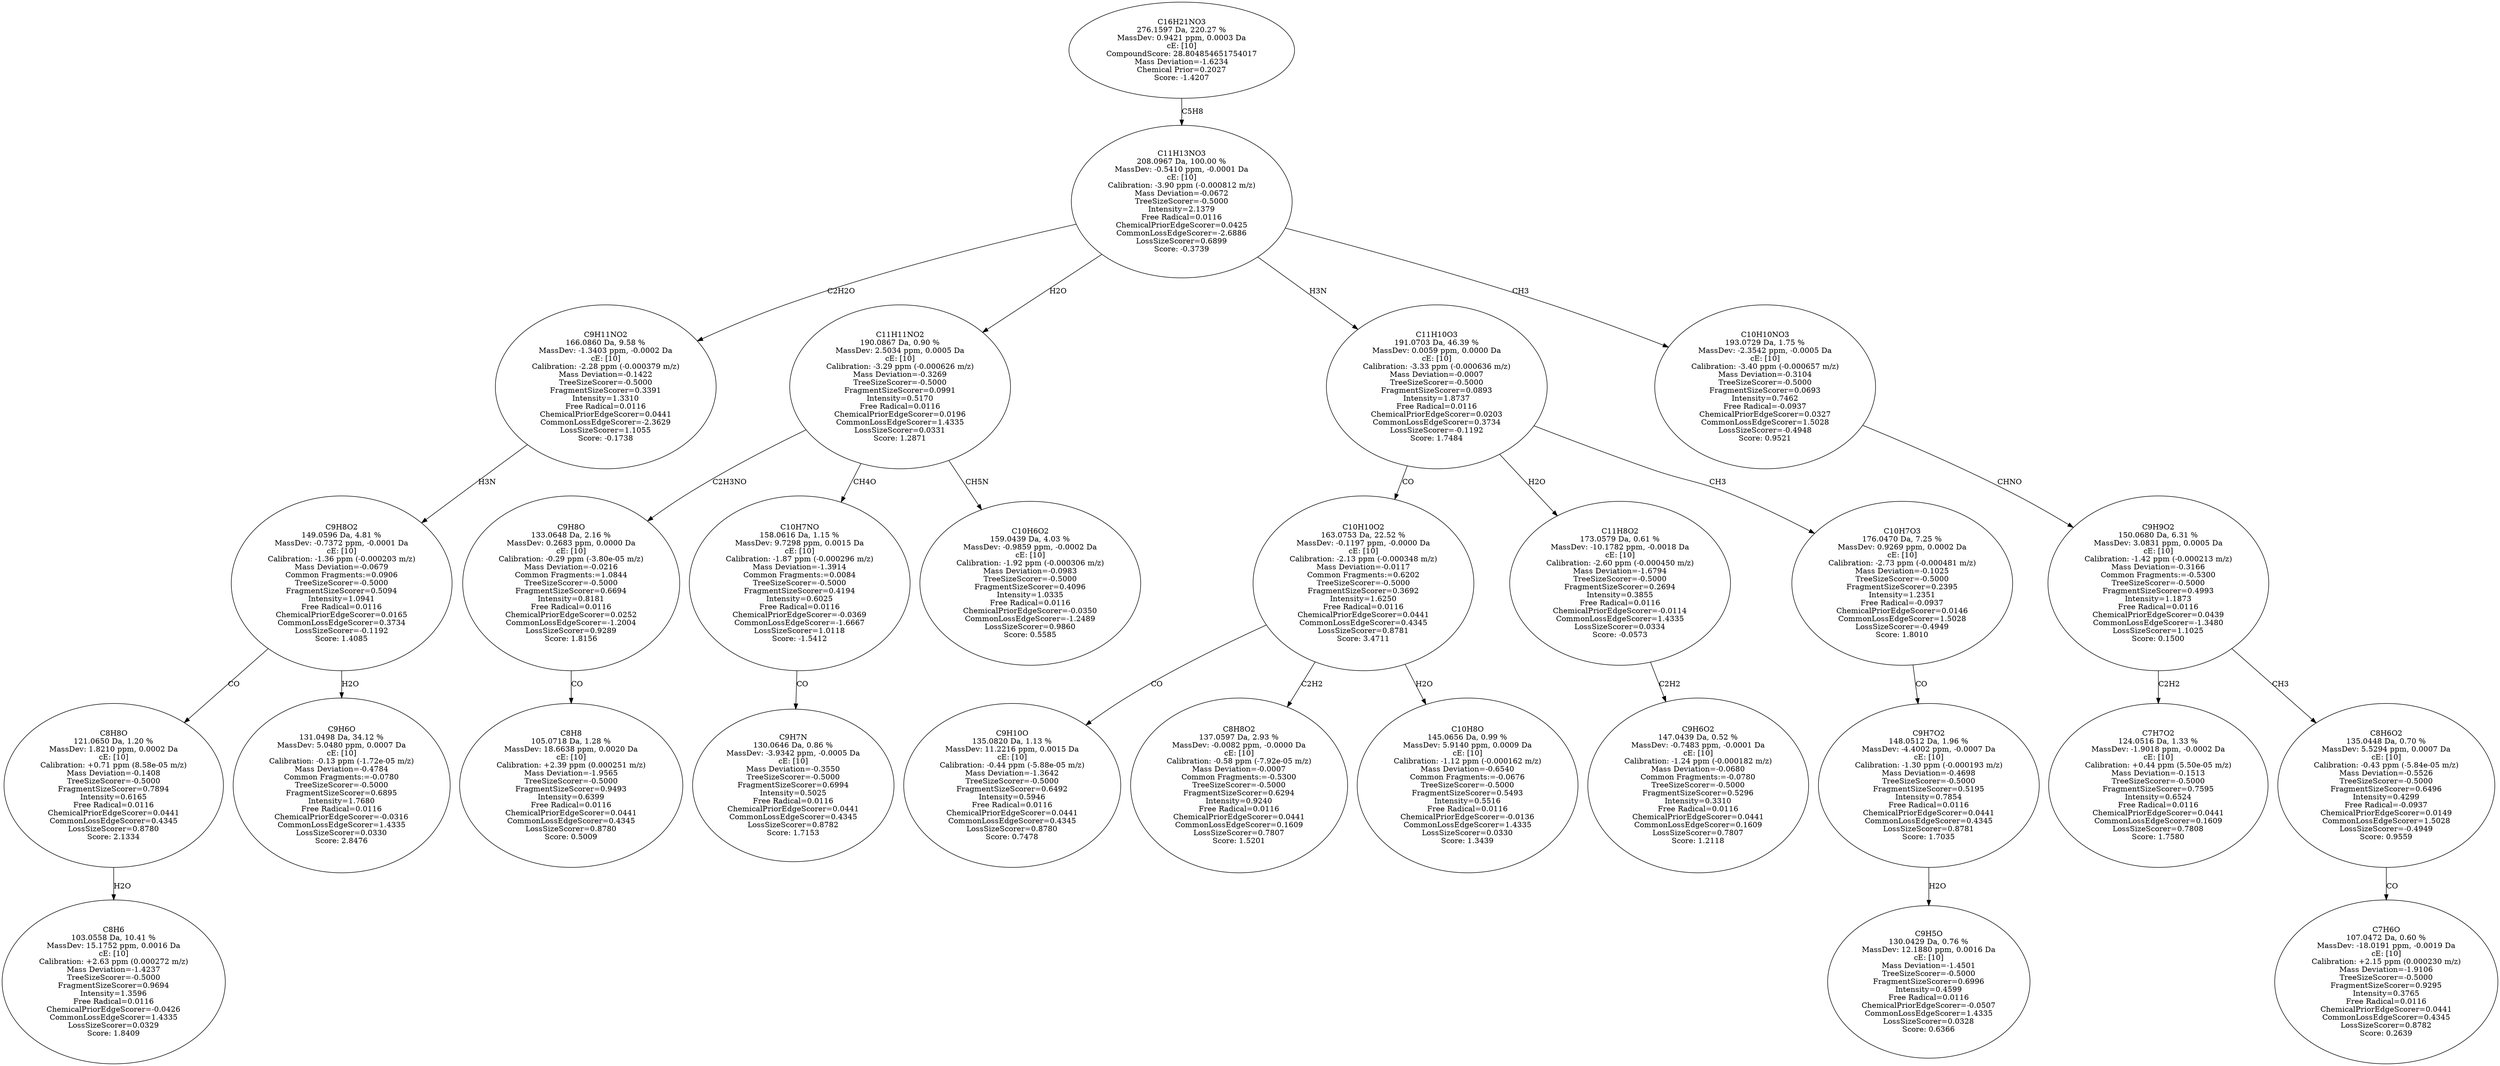 strict digraph {
v1 [label="C8H6\n103.0558 Da, 10.41 %\nMassDev: 15.1752 ppm, 0.0016 Da\ncE: [10]\nCalibration: +2.63 ppm (0.000272 m/z)\nMass Deviation=-1.4237\nTreeSizeScorer=-0.5000\nFragmentSizeScorer=0.9694\nIntensity=1.3596\nFree Radical=0.0116\nChemicalPriorEdgeScorer=-0.0426\nCommonLossEdgeScorer=1.4335\nLossSizeScorer=0.0329\nScore: 1.8409"];
v2 [label="C8H8O\n121.0650 Da, 1.20 %\nMassDev: 1.8210 ppm, 0.0002 Da\ncE: [10]\nCalibration: +0.71 ppm (8.58e-05 m/z)\nMass Deviation=-0.1408\nTreeSizeScorer=-0.5000\nFragmentSizeScorer=0.7894\nIntensity=0.6165\nFree Radical=0.0116\nChemicalPriorEdgeScorer=0.0441\nCommonLossEdgeScorer=0.4345\nLossSizeScorer=0.8780\nScore: 2.1334"];
v3 [label="C9H6O\n131.0498 Da, 34.12 %\nMassDev: 5.0480 ppm, 0.0007 Da\ncE: [10]\nCalibration: -0.13 ppm (-1.72e-05 m/z)\nMass Deviation=-0.4784\nCommon Fragments:=-0.0780\nTreeSizeScorer=-0.5000\nFragmentSizeScorer=0.6895\nIntensity=1.7680\nFree Radical=0.0116\nChemicalPriorEdgeScorer=-0.0316\nCommonLossEdgeScorer=1.4335\nLossSizeScorer=0.0330\nScore: 2.8476"];
v4 [label="C9H8O2\n149.0596 Da, 4.81 %\nMassDev: -0.7372 ppm, -0.0001 Da\ncE: [10]\nCalibration: -1.36 ppm (-0.000203 m/z)\nMass Deviation=-0.0679\nCommon Fragments:=0.0906\nTreeSizeScorer=-0.5000\nFragmentSizeScorer=0.5094\nIntensity=1.0941\nFree Radical=0.0116\nChemicalPriorEdgeScorer=0.0165\nCommonLossEdgeScorer=0.3734\nLossSizeScorer=-0.1192\nScore: 1.4085"];
v5 [label="C9H11NO2\n166.0860 Da, 9.58 %\nMassDev: -1.3403 ppm, -0.0002 Da\ncE: [10]\nCalibration: -2.28 ppm (-0.000379 m/z)\nMass Deviation=-0.1422\nTreeSizeScorer=-0.5000\nFragmentSizeScorer=0.3391\nIntensity=1.3310\nFree Radical=0.0116\nChemicalPriorEdgeScorer=0.0441\nCommonLossEdgeScorer=-2.3629\nLossSizeScorer=1.1055\nScore: -0.1738"];
v6 [label="C8H8\n105.0718 Da, 1.28 %\nMassDev: 18.6638 ppm, 0.0020 Da\ncE: [10]\nCalibration: +2.39 ppm (0.000251 m/z)\nMass Deviation=-1.9565\nTreeSizeScorer=-0.5000\nFragmentSizeScorer=0.9493\nIntensity=0.6399\nFree Radical=0.0116\nChemicalPriorEdgeScorer=0.0441\nCommonLossEdgeScorer=0.4345\nLossSizeScorer=0.8780\nScore: 0.5009"];
v7 [label="C9H8O\n133.0648 Da, 2.16 %\nMassDev: 0.2683 ppm, 0.0000 Da\ncE: [10]\nCalibration: -0.29 ppm (-3.80e-05 m/z)\nMass Deviation=-0.0216\nCommon Fragments:=1.0844\nTreeSizeScorer=-0.5000\nFragmentSizeScorer=0.6694\nIntensity=0.8181\nFree Radical=0.0116\nChemicalPriorEdgeScorer=0.0252\nCommonLossEdgeScorer=-1.2004\nLossSizeScorer=0.9289\nScore: 1.8156"];
v8 [label="C9H7N\n130.0646 Da, 0.86 %\nMassDev: -3.9342 ppm, -0.0005 Da\ncE: [10]\nMass Deviation=-0.3550\nTreeSizeScorer=-0.5000\nFragmentSizeScorer=0.6994\nIntensity=0.5025\nFree Radical=0.0116\nChemicalPriorEdgeScorer=0.0441\nCommonLossEdgeScorer=0.4345\nLossSizeScorer=0.8782\nScore: 1.7153"];
v9 [label="C10H7NO\n158.0616 Da, 1.15 %\nMassDev: 9.7298 ppm, 0.0015 Da\ncE: [10]\nCalibration: -1.87 ppm (-0.000296 m/z)\nMass Deviation=-1.3914\nCommon Fragments:=0.0084\nTreeSizeScorer=-0.5000\nFragmentSizeScorer=0.4194\nIntensity=0.6025\nFree Radical=0.0116\nChemicalPriorEdgeScorer=-0.0369\nCommonLossEdgeScorer=-1.6667\nLossSizeScorer=1.0118\nScore: -1.5412"];
v10 [label="C10H6O2\n159.0439 Da, 4.03 %\nMassDev: -0.9859 ppm, -0.0002 Da\ncE: [10]\nCalibration: -1.92 ppm (-0.000306 m/z)\nMass Deviation=-0.0983\nTreeSizeScorer=-0.5000\nFragmentSizeScorer=0.4096\nIntensity=1.0335\nFree Radical=0.0116\nChemicalPriorEdgeScorer=-0.0350\nCommonLossEdgeScorer=-1.2489\nLossSizeScorer=0.9860\nScore: 0.5585"];
v11 [label="C11H11NO2\n190.0867 Da, 0.90 %\nMassDev: 2.5034 ppm, 0.0005 Da\ncE: [10]\nCalibration: -3.29 ppm (-0.000626 m/z)\nMass Deviation=-0.3269\nTreeSizeScorer=-0.5000\nFragmentSizeScorer=0.0991\nIntensity=0.5170\nFree Radical=0.0116\nChemicalPriorEdgeScorer=0.0196\nCommonLossEdgeScorer=1.4335\nLossSizeScorer=0.0331\nScore: 1.2871"];
v12 [label="C9H10O\n135.0820 Da, 1.13 %\nMassDev: 11.2216 ppm, 0.0015 Da\ncE: [10]\nCalibration: -0.44 ppm (-5.88e-05 m/z)\nMass Deviation=-1.3642\nTreeSizeScorer=-0.5000\nFragmentSizeScorer=0.6492\nIntensity=0.5946\nFree Radical=0.0116\nChemicalPriorEdgeScorer=0.0441\nCommonLossEdgeScorer=0.4345\nLossSizeScorer=0.8780\nScore: 0.7478"];
v13 [label="C8H8O2\n137.0597 Da, 2.93 %\nMassDev: -0.0082 ppm, -0.0000 Da\ncE: [10]\nCalibration: -0.58 ppm (-7.92e-05 m/z)\nMass Deviation=-0.0007\nCommon Fragments:=-0.5300\nTreeSizeScorer=-0.5000\nFragmentSizeScorer=0.6294\nIntensity=0.9240\nFree Radical=0.0116\nChemicalPriorEdgeScorer=0.0441\nCommonLossEdgeScorer=0.1609\nLossSizeScorer=0.7807\nScore: 1.5201"];
v14 [label="C10H8O\n145.0656 Da, 0.99 %\nMassDev: 5.9140 ppm, 0.0009 Da\ncE: [10]\nCalibration: -1.12 ppm (-0.000162 m/z)\nMass Deviation=-0.6540\nCommon Fragments:=-0.0676\nTreeSizeScorer=-0.5000\nFragmentSizeScorer=0.5493\nIntensity=0.5516\nFree Radical=0.0116\nChemicalPriorEdgeScorer=-0.0136\nCommonLossEdgeScorer=1.4335\nLossSizeScorer=0.0330\nScore: 1.3439"];
v15 [label="C10H10O2\n163.0753 Da, 22.52 %\nMassDev: -0.1197 ppm, -0.0000 Da\ncE: [10]\nCalibration: -2.13 ppm (-0.000348 m/z)\nMass Deviation=-0.0117\nCommon Fragments:=0.6202\nTreeSizeScorer=-0.5000\nFragmentSizeScorer=0.3692\nIntensity=1.6250\nFree Radical=0.0116\nChemicalPriorEdgeScorer=0.0441\nCommonLossEdgeScorer=0.4345\nLossSizeScorer=0.8781\nScore: 3.4711"];
v16 [label="C9H6O2\n147.0439 Da, 0.52 %\nMassDev: -0.7483 ppm, -0.0001 Da\ncE: [10]\nCalibration: -1.24 ppm (-0.000182 m/z)\nMass Deviation=-0.0680\nCommon Fragments:=-0.0780\nTreeSizeScorer=-0.5000\nFragmentSizeScorer=0.5296\nIntensity=0.3310\nFree Radical=0.0116\nChemicalPriorEdgeScorer=0.0441\nCommonLossEdgeScorer=0.1609\nLossSizeScorer=0.7807\nScore: 1.2118"];
v17 [label="C11H8O2\n173.0579 Da, 0.61 %\nMassDev: -10.1782 ppm, -0.0018 Da\ncE: [10]\nCalibration: -2.60 ppm (-0.000450 m/z)\nMass Deviation=-1.6794\nTreeSizeScorer=-0.5000\nFragmentSizeScorer=0.2694\nIntensity=0.3855\nFree Radical=0.0116\nChemicalPriorEdgeScorer=-0.0114\nCommonLossEdgeScorer=1.4335\nLossSizeScorer=0.0334\nScore: -0.0573"];
v18 [label="C9H5O\n130.0429 Da, 0.76 %\nMassDev: 12.1880 ppm, 0.0016 Da\ncE: [10]\nMass Deviation=-1.4501\nTreeSizeScorer=-0.5000\nFragmentSizeScorer=0.6996\nIntensity=0.4599\nFree Radical=0.0116\nChemicalPriorEdgeScorer=-0.0507\nCommonLossEdgeScorer=1.4335\nLossSizeScorer=0.0328\nScore: 0.6366"];
v19 [label="C9H7O2\n148.0512 Da, 1.96 %\nMassDev: -4.4002 ppm, -0.0007 Da\ncE: [10]\nCalibration: -1.30 ppm (-0.000193 m/z)\nMass Deviation=-0.4698\nTreeSizeScorer=-0.5000\nFragmentSizeScorer=0.5195\nIntensity=0.7854\nFree Radical=0.0116\nChemicalPriorEdgeScorer=0.0441\nCommonLossEdgeScorer=0.4345\nLossSizeScorer=0.8781\nScore: 1.7035"];
v20 [label="C10H7O3\n176.0470 Da, 7.25 %\nMassDev: 0.9269 ppm, 0.0002 Da\ncE: [10]\nCalibration: -2.73 ppm (-0.000481 m/z)\nMass Deviation=-0.1025\nTreeSizeScorer=-0.5000\nFragmentSizeScorer=0.2395\nIntensity=1.2351\nFree Radical=-0.0937\nChemicalPriorEdgeScorer=0.0146\nCommonLossEdgeScorer=1.5028\nLossSizeScorer=-0.4949\nScore: 1.8010"];
v21 [label="C11H10O3\n191.0703 Da, 46.39 %\nMassDev: 0.0059 ppm, 0.0000 Da\ncE: [10]\nCalibration: -3.33 ppm (-0.000636 m/z)\nMass Deviation=-0.0007\nTreeSizeScorer=-0.5000\nFragmentSizeScorer=0.0893\nIntensity=1.8737\nFree Radical=0.0116\nChemicalPriorEdgeScorer=0.0203\nCommonLossEdgeScorer=0.3734\nLossSizeScorer=-0.1192\nScore: 1.7484"];
v22 [label="C7H7O2\n124.0516 Da, 1.33 %\nMassDev: -1.9018 ppm, -0.0002 Da\ncE: [10]\nCalibration: +0.44 ppm (5.50e-05 m/z)\nMass Deviation=-0.1513\nTreeSizeScorer=-0.5000\nFragmentSizeScorer=0.7595\nIntensity=0.6524\nFree Radical=0.0116\nChemicalPriorEdgeScorer=0.0441\nCommonLossEdgeScorer=0.1609\nLossSizeScorer=0.7808\nScore: 1.7580"];
v23 [label="C7H6O\n107.0472 Da, 0.60 %\nMassDev: -18.0191 ppm, -0.0019 Da\ncE: [10]\nCalibration: +2.15 ppm (0.000230 m/z)\nMass Deviation=-1.9106\nTreeSizeScorer=-0.5000\nFragmentSizeScorer=0.9295\nIntensity=0.3765\nFree Radical=0.0116\nChemicalPriorEdgeScorer=0.0441\nCommonLossEdgeScorer=0.4345\nLossSizeScorer=0.8782\nScore: 0.2639"];
v24 [label="C8H6O2\n135.0448 Da, 0.70 %\nMassDev: 5.5294 ppm, 0.0007 Da\ncE: [10]\nCalibration: -0.43 ppm (-5.84e-05 m/z)\nMass Deviation=-0.5526\nTreeSizeScorer=-0.5000\nFragmentSizeScorer=0.6496\nIntensity=0.4299\nFree Radical=-0.0937\nChemicalPriorEdgeScorer=0.0149\nCommonLossEdgeScorer=1.5028\nLossSizeScorer=-0.4949\nScore: 0.9559"];
v25 [label="C9H9O2\n150.0680 Da, 6.31 %\nMassDev: 3.0831 ppm, 0.0005 Da\ncE: [10]\nCalibration: -1.42 ppm (-0.000213 m/z)\nMass Deviation=-0.3166\nCommon Fragments:=-0.5300\nTreeSizeScorer=-0.5000\nFragmentSizeScorer=0.4993\nIntensity=1.1873\nFree Radical=0.0116\nChemicalPriorEdgeScorer=0.0439\nCommonLossEdgeScorer=-1.3480\nLossSizeScorer=1.1025\nScore: 0.1500"];
v26 [label="C10H10NO3\n193.0729 Da, 1.75 %\nMassDev: -2.3542 ppm, -0.0005 Da\ncE: [10]\nCalibration: -3.40 ppm (-0.000657 m/z)\nMass Deviation=-0.3104\nTreeSizeScorer=-0.5000\nFragmentSizeScorer=0.0693\nIntensity=0.7462\nFree Radical=-0.0937\nChemicalPriorEdgeScorer=0.0327\nCommonLossEdgeScorer=1.5028\nLossSizeScorer=-0.4948\nScore: 0.9521"];
v27 [label="C11H13NO3\n208.0967 Da, 100.00 %\nMassDev: -0.5410 ppm, -0.0001 Da\ncE: [10]\nCalibration: -3.90 ppm (-0.000812 m/z)\nMass Deviation=-0.0672\nTreeSizeScorer=-0.5000\nIntensity=2.1379\nFree Radical=0.0116\nChemicalPriorEdgeScorer=0.0425\nCommonLossEdgeScorer=-2.6886\nLossSizeScorer=0.6899\nScore: -0.3739"];
v28 [label="C16H21NO3\n276.1597 Da, 220.27 %\nMassDev: 0.9421 ppm, 0.0003 Da\ncE: [10]\nCompoundScore: 28.804854651754017\nMass Deviation=-1.6234\nChemical Prior=0.2027\nScore: -1.4207"];
v2 -> v1 [label="H2O"];
v4 -> v2 [label="CO"];
v4 -> v3 [label="H2O"];
v5 -> v4 [label="H3N"];
v27 -> v5 [label="C2H2O"];
v7 -> v6 [label="CO"];
v11 -> v7 [label="C2H3NO"];
v9 -> v8 [label="CO"];
v11 -> v9 [label="CH4O"];
v11 -> v10 [label="CH5N"];
v27 -> v11 [label="H2O"];
v15 -> v12 [label="CO"];
v15 -> v13 [label="C2H2"];
v15 -> v14 [label="H2O"];
v21 -> v15 [label="CO"];
v17 -> v16 [label="C2H2"];
v21 -> v17 [label="H2O"];
v19 -> v18 [label="H2O"];
v20 -> v19 [label="CO"];
v21 -> v20 [label="CH3"];
v27 -> v21 [label="H3N"];
v25 -> v22 [label="C2H2"];
v24 -> v23 [label="CO"];
v25 -> v24 [label="CH3"];
v26 -> v25 [label="CHNO"];
v27 -> v26 [label="CH3"];
v28 -> v27 [label="C5H8"];
}